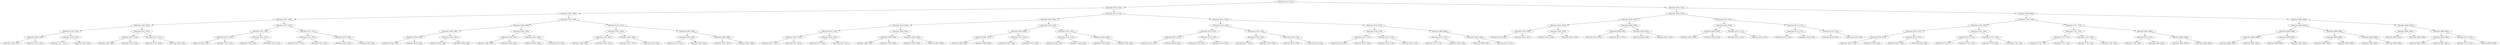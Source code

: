 digraph G{
1703022733 [label="Node{data=[5552, 5552]}"]
1703022733 -> 1824190975
1824190975 [label="Node{data=[2910, 2910]}"]
1824190975 -> 622045373
622045373 [label="Node{data=[1881, 1881]}"]
622045373 -> 872904440
872904440 [label="Node{data=[1819, 1819]}"]
872904440 -> 1106513549
1106513549 [label="Node{data=[1493, 1493]}"]
1106513549 -> 2063215173
2063215173 [label="Node{data=[1160, 1160]}"]
2063215173 -> 1108616167
1108616167 [label="Node{data=[1060, 1060]}"]
1108616167 -> 1303064043
1303064043 [label="Node{data=[1059, 1059]}"]
1108616167 -> 743097013
743097013 [label="Node{data=[1144, 1144]}"]
2063215173 -> 130641275
130641275 [label="Node{data=[1279, 1279]}"]
130641275 -> 1679916414
1679916414 [label="Node{data=[1277, 1277]}"]
130641275 -> 1894895716
1894895716 [label="Node{data=[1459, 1459]}"]
1106513549 -> 181730213
181730213 [label="Node{data=[1815, 1815]}"]
181730213 -> 1178271025
1178271025 [label="Node{data=[1813, 1813]}"]
1178271025 -> 689938949
689938949 [label="Node{data=[1496, 1496]}"]
1178271025 -> 1460872626
1460872626 [label="Node{data=[1814, 1814]}"]
181730213 -> 2050487590
2050487590 [label="Node{data=[1817, 1817]}"]
2050487590 -> 1811242020
1811242020 [label="Node{data=[1816, 1816]}"]
2050487590 -> 1060033749
1060033749 [label="Node{data=[1818, 1818]}"]
872904440 -> 1910392887
1910392887 [label="Node{data=[1873, 1873]}"]
1910392887 -> 881139183
881139183 [label="Node{data=[1823, 1823]}"]
881139183 -> 1968202535
1968202535 [label="Node{data=[1821, 1821]}"]
1968202535 -> 1007786276
1007786276 [label="Node{data=[1820, 1820]}"]
1968202535 -> 1057874273
1057874273 [label="Node{data=[1822, 1822]}"]
881139183 -> 603711754
603711754 [label="Node{data=[1871, 1871]}"]
603711754 -> 1430581001
1430581001 [label="Node{data=[1824, 1824]}"]
603711754 -> 1705804860
1705804860 [label="Node{data=[1872, 1872]}"]
1910392887 -> 905602817
905602817 [label="Node{data=[1877, 1877]}"]
905602817 -> 1228237581
1228237581 [label="Node{data=[1875, 1875]}"]
1228237581 -> 997980549
997980549 [label="Node{data=[1874, 1874]}"]
1228237581 -> 989271986
989271986 [label="Node{data=[1876, 1876]}"]
905602817 -> 1557380482
1557380482 [label="Node{data=[1879, 1879]}"]
1557380482 -> 1046267926
1046267926 [label="Node{data=[1878, 1878]}"]
1557380482 -> 1510975881
1510975881 [label="Node{data=[1880, 1880]}"]
622045373 -> 1489469437
1489469437 [label="Node{data=[1939, 1939]}"]
1489469437 -> 431613642
431613642 [label="Node{data=[1889, 1889]}"]
431613642 -> 1098744211
1098744211 [label="Node{data=[1885, 1885]}"]
1098744211 -> 1721318356
1721318356 [label="Node{data=[1883, 1883]}"]
1721318356 -> 96639085
96639085 [label="Node{data=[1882, 1882]}"]
1721318356 -> 1402708393
1402708393 [label="Node{data=[1884, 1884]}"]
1098744211 -> 2127024976
2127024976 [label="Node{data=[1887, 1887]}"]
2127024976 -> 1362038983
1362038983 [label="Node{data=[1886, 1886]}"]
2127024976 -> 1077930879
1077930879 [label="Node{data=[1888, 1888]}"]
431613642 -> 1319607352
1319607352 [label="Node{data=[1893, 1893]}"]
1319607352 -> 238722031
238722031 [label="Node{data=[1891, 1891]}"]
238722031 -> 666504135
666504135 [label="Node{data=[1890, 1890]}"]
238722031 -> 409036892
409036892 [label="Node{data=[1892, 1892]}"]
1319607352 -> 1783984436
1783984436 [label="Node{data=[1895, 1895]}"]
1783984436 -> 820673138
820673138 [label="Node{data=[1894, 1894]}"]
1783984436 -> 1199156123
1199156123 [label="Node{data=[1931, 1931]}"]
1489469437 -> 1414072480
1414072480 [label="Node{data=[2167, 2167]}"]
1414072480 -> 357830604
357830604 [label="Node{data=[1943, 1943]}"]
357830604 -> 1980681982
1980681982 [label="Node{data=[1941, 1941]}"]
1980681982 -> 2090960599
2090960599 [label="Node{data=[1940, 1940]}"]
1980681982 -> 1622248939
1622248939 [label="Node{data=[1942, 1942]}"]
357830604 -> 1437516894
1437516894 [label="Node{data=[1990, 1990]}"]
1437516894 -> 1431800107
1431800107 [label="Node{data=[1972, 1972]}"]
1437516894 -> 632306280
632306280 [label="Node{data=[2016, 2016]}"]
1414072480 -> 1233266144
1233266144 [label="Node{data=[2869, 2869]}"]
1233266144 -> 1781372090
1781372090 [label="Node{data=[2803, 2803]}"]
1781372090 -> 56251909
56251909 [label="Node{data=[2231, 2231]}"]
1781372090 -> 656232316
656232316 [label="Node{data=[2818, 2818]}"]
1233266144 -> 2145960794
2145960794 [label="Node{data=[2908, 2908]}"]
2145960794 -> 2036727897
2036727897 [label="Node{data=[2907, 2907]}"]
2145960794 -> 677223182
677223182 [label="Node{data=[2909, 2909]}"]
1824190975 -> 1710639062
1710639062 [label="Node{data=[4176, 4176]}"]
1710639062 -> 1547545121
1547545121 [label="Node{data=[3095, 3095]}"]
1547545121 -> 353373495
353373495 [label="Node{data=[2918, 2918]}"]
353373495 -> 1372676464
1372676464 [label="Node{data=[2914, 2914]}"]
1372676464 -> 114185323
114185323 [label="Node{data=[2912, 2912]}"]
114185323 -> 924027441
924027441 [label="Node{data=[2911, 2911]}"]
114185323 -> 587153489
587153489 [label="Node{data=[2913, 2913]}"]
1372676464 -> 2030006175
2030006175 [label="Node{data=[2916, 2916]}"]
2030006175 -> 208011751
208011751 [label="Node{data=[2915, 2915]}"]
2030006175 -> 663703640
663703640 [label="Node{data=[2917, 2917]}"]
353373495 -> 2133483824
2133483824 [label="Node{data=[3084, 3084]}"]
2133483824 -> 2083158749
2083158749 [label="Node{data=[3048, 3048]}"]
2083158749 -> 1090467206
1090467206 [label="Node{data=[2999, 2999]}"]
2083158749 -> 498049105
498049105 [label="Node{data=[3060, 3060]}"]
2133483824 -> 832594229
832594229 [label="Node{data=[3093, 3093]}"]
832594229 -> 519244110
519244110 [label="Node{data=[3092, 3092]}"]
832594229 -> 655969299
655969299 [label="Node{data=[3094, 3094]}"]
1547545121 -> 1205128585
1205128585 [label="Node{data=[3103, 3103]}"]
1205128585 -> 1968153999
1968153999 [label="Node{data=[3099, 3099]}"]
1968153999 -> 1945135889
1945135889 [label="Node{data=[3097, 3097]}"]
1945135889 -> 509921448
509921448 [label="Node{data=[3096, 3096]}"]
1945135889 -> 2134763112
2134763112 [label="Node{data=[3098, 3098]}"]
1968153999 -> 2002147293
2002147293 [label="Node{data=[3101, 3101]}"]
2002147293 -> 118362821
118362821 [label="Node{data=[3100, 3100]}"]
2002147293 -> 1066904324
1066904324 [label="Node{data=[3102, 3102]}"]
1205128585 -> 789120056
789120056 [label="Node{data=[3107, 3107]}"]
789120056 -> 1780762299
1780762299 [label="Node{data=[3105, 3105]}"]
1780762299 -> 491514112
491514112 [label="Node{data=[3104, 3104]}"]
1780762299 -> 520535590
520535590 [label="Node{data=[3106, 3106]}"]
789120056 -> 2026459450
2026459450 [label="Node{data=[3444, 3444]}"]
2026459450 -> 814792966
814792966 [label="Node{data=[3358, 3358]}"]
2026459450 -> 1917926909
1917926909 [label="Node{data=[3566, 3566]}"]
1710639062 -> 1485589023
1485589023 [label="Node{data=[4745, 4745]}"]
1485589023 -> 1786675381
1786675381 [label="Node{data=[4706, 4706]}"]
1786675381 -> 1557197837
1557197837 [label="Node{data=[4702, 4702]}"]
1557197837 -> 664110271
664110271 [label="Node{data=[4673, 4673]}"]
664110271 -> 494137056
494137056 [label="Node{data=[4218, 4218]}"]
664110271 -> 51822291
51822291 [label="Node{data=[4674, 4674]}"]
1557197837 -> 1480413728
1480413728 [label="Node{data=[4704, 4704]}"]
1480413728 -> 1392940516
1392940516 [label="Node{data=[4703, 4703]}"]
1480413728 -> 1367369098
1367369098 [label="Node{data=[4705, 4705]}"]
1786675381 -> 1742121295
1742121295 [label="Node{data=[4739, 4739]}"]
1742121295 -> 1439189959
1439189959 [label="Node{data=[4708, 4708]}"]
1439189959 -> 847666479
847666479 [label="Node{data=[4707, 4707]}"]
1439189959 -> 1618531008
1618531008 [label="Node{data=[4709, 4709]}"]
1742121295 -> 850821969
850821969 [label="Node{data=[4743, 4743]}"]
850821969 -> 624390323
624390323 [label="Node{data=[4742, 4742]}"]
850821969 -> 634924575
634924575 [label="Node{data=[4744, 4744]}"]
1485589023 -> 51386038
51386038 [label="Node{data=[4753, 4753]}"]
51386038 -> 96121230
96121230 [label="Node{data=[4749, 4749]}"]
96121230 -> 454486882
454486882 [label="Node{data=[4747, 4747]}"]
454486882 -> 2136643273
2136643273 [label="Node{data=[4746, 4746]}"]
454486882 -> 2088536626
2088536626 [label="Node{data=[4748, 4748]}"]
96121230 -> 748319474
748319474 [label="Node{data=[4751, 4751]}"]
748319474 -> 8114680
8114680 [label="Node{data=[4750, 4750]}"]
748319474 -> 733799392
733799392 [label="Node{data=[4752, 4752]}"]
51386038 -> 856281535
856281535 [label="Node{data=[4899, 4899]}"]
856281535 -> 1283139790
1283139790 [label="Node{data=[4774, 4774]}"]
1283139790 -> 307352744
307352744 [label="Node{data=[4773, 4773]}"]
1283139790 -> 1581160161
1581160161 [label="Node{data=[4788, 4788]}"]
856281535 -> 591863984
591863984 [label="Node{data=[5462, 5462]}"]
591863984 -> 913260878
913260878 [label="Node{data=[4940, 4940]}"]
591863984 -> 705111999
705111999 [label="Node{data=[5527, 5527]}"]
1703022733 -> 10757504
10757504 [label="Node{data=[6761, 6761]}"]
10757504 -> 452777860
452777860 [label="Node{data=[6202, 6202]}"]
452777860 -> 1456836772
1456836772 [label="Node{data=[6194, 6194]}"]
1456836772 -> 1165782814
1165782814 [label="Node{data=[6018, 6018]}"]
1165782814 -> 1683343892
1683343892 [label="Node{data=[5594, 5594]}"]
1683343892 -> 409559533
409559533 [label="Node{data=[5558, 5558]}"]
1683343892 -> 1648595700
1648595700 [label="Node{data=[5931, 5931]}"]
1165782814 -> 1155601725
1155601725 [label="Node{data=[6192, 6192]}"]
1155601725 -> 246313695
246313695 [label="Node{data=[6165, 6165]}"]
1155601725 -> 1562057966
1562057966 [label="Node{data=[6193, 6193]}"]
1456836772 -> 590471563
590471563 [label="Node{data=[6198, 6198]}"]
590471563 -> 1865764909
1865764909 [label="Node{data=[6196, 6196]}"]
1865764909 -> 309391262
309391262 [label="Node{data=[6195, 6195]}"]
1865764909 -> 394886482
394886482 [label="Node{data=[6197, 6197]}"]
590471563 -> 991493009
991493009 [label="Node{data=[6200, 6200]}"]
991493009 -> 2120835303
2120835303 [label="Node{data=[6199, 6199]}"]
991493009 -> 1810922667
1810922667 [label="Node{data=[6201, 6201]}"]
452777860 -> 936374122
936374122 [label="Node{data=[6753, 6753]}"]
936374122 -> 1266110065
1266110065 [label="Node{data=[6206, 6206]}"]
1266110065 -> 2116837792
2116837792 [label="Node{data=[6204, 6204]}"]
2116837792 -> 374427626
374427626 [label="Node{data=[6203, 6203]}"]
2116837792 -> 1580029685
1580029685 [label="Node{data=[6205, 6205]}"]
1266110065 -> 794337159
794337159 [label="Node{data=[6751, 6751]}"]
794337159 -> 853858989
853858989 [label="Node{data=[6716, 6716]}"]
794337159 -> 785841412
785841412 [label="Node{data=[6752, 6752]}"]
936374122 -> 444107989
444107989 [label="Node{data=[6757, 6757]}"]
444107989 -> 1899470010
1899470010 [label="Node{data=[6755, 6755]}"]
1899470010 -> 1704071555
1704071555 [label="Node{data=[6754, 6754]}"]
1899470010 -> 2092297960
2092297960 [label="Node{data=[6756, 6756]}"]
444107989 -> 586533775
586533775 [label="Node{data=[6759, 6759]}"]
586533775 -> 1877623079
1877623079 [label="Node{data=[6758, 6758]}"]
586533775 -> 444685136
444685136 [label="Node{data=[6760, 6760]}"]
10757504 -> 1225798726
1225798726 [label="Node{data=[8884, 8884]}"]
1225798726 -> 1169499992
1169499992 [label="Node{data=[7789, 7789]}"]
1169499992 -> 2020324784
2020324784 [label="Node{data=[6769, 6769]}"]
2020324784 -> 1746942518
1746942518 [label="Node{data=[6765, 6765]}"]
1746942518 -> 542802288
542802288 [label="Node{data=[6763, 6763]}"]
542802288 -> 1278868932
1278868932 [label="Node{data=[6762, 6762]}"]
542802288 -> 1775896518
1775896518 [label="Node{data=[6764, 6764]}"]
1746942518 -> 4354369
4354369 [label="Node{data=[6767, 6767]}"]
4354369 -> 1952915768
1952915768 [label="Node{data=[6766, 6766]}"]
4354369 -> 1999840685
1999840685 [label="Node{data=[6768, 6768]}"]
2020324784 -> 1315891386
1315891386 [label="Node{data=[7639, 7639]}"]
1315891386 -> 1572163663
1572163663 [label="Node{data=[6771, 6771]}"]
1572163663 -> 278320160
278320160 [label="Node{data=[6770, 6770]}"]
1572163663 -> 2129036754
2129036754 [label="Node{data=[7553, 7553]}"]
1315891386 -> 1207212428
1207212428 [label="Node{data=[7787, 7787]}"]
1207212428 -> 808750613
808750613 [label="Node{data=[7660, 7660]}"]
1207212428 -> 379943911
379943911 [label="Node{data=[7788, 7788]}"]
1169499992 -> 1546102004
1546102004 [label="Node{data=[7797, 7797]}"]
1546102004 -> 1073507845
1073507845 [label="Node{data=[7793, 7793]}"]
1073507845 -> 732699593
732699593 [label="Node{data=[7791, 7791]}"]
732699593 -> 384513816
384513816 [label="Node{data=[7790, 7790]}"]
732699593 -> 2005541173
2005541173 [label="Node{data=[7792, 7792]}"]
1073507845 -> 727381383
727381383 [label="Node{data=[7795, 7795]}"]
727381383 -> 1625538934
1625538934 [label="Node{data=[7794, 7794]}"]
727381383 -> 796879237
796879237 [label="Node{data=[7796, 7796]}"]
1546102004 -> 156923606
156923606 [label="Node{data=[8880, 8880]}"]
156923606 -> 1976585399
1976585399 [label="Node{data=[8132, 8132]}"]
1976585399 -> 189192970
189192970 [label="Node{data=[7798, 7798]}"]
1976585399 -> 1596041382
1596041382 [label="Node{data=[8844, 8844]}"]
156923606 -> 85428562
85428562 [label="Node{data=[8882, 8882]}"]
85428562 -> 1918228659
1918228659 [label="Node{data=[8881, 8881]}"]
85428562 -> 1341571960
1341571960 [label="Node{data=[8883, 8883]}"]
1225798726 -> 499136184
499136184 [label="Node{data=[8900, 8900]}"]
499136184 -> 614756683
614756683 [label="Node{data=[8892, 8892]}"]
614756683 -> 2028512556
2028512556 [label="Node{data=[8888, 8888]}"]
2028512556 -> 33313866
33313866 [label="Node{data=[8886, 8886]}"]
33313866 -> 496359227
496359227 [label="Node{data=[8885, 8885]}"]
33313866 -> 448582635
448582635 [label="Node{data=[8887, 8887]}"]
2028512556 -> 666948693
666948693 [label="Node{data=[8890, 8890]}"]
666948693 -> 1149082339
1149082339 [label="Node{data=[8889, 8889]}"]
666948693 -> 2011345240
2011345240 [label="Node{data=[8891, 8891]}"]
614756683 -> 188549060
188549060 [label="Node{data=[8896, 8896]}"]
188549060 -> 721295498
721295498 [label="Node{data=[8894, 8894]}"]
721295498 -> 50079156
50079156 [label="Node{data=[8893, 8893]}"]
721295498 -> 1618361538
1618361538 [label="Node{data=[8895, 8895]}"]
188549060 -> 60163119
60163119 [label="Node{data=[8898, 8898]}"]
60163119 -> 1509324447
1509324447 [label="Node{data=[8897, 8897]}"]
60163119 -> 985934224
985934224 [label="Node{data=[8899, 8899]}"]
499136184 -> 1795523110
1795523110 [label="Node{data=[8904, 8904]}"]
1795523110 -> 1476482069
1476482069 [label="Node{data=[8902, 8902]}"]
1476482069 -> 849974020
849974020 [label="Node{data=[8901, 8901]}"]
1476482069 -> 700097640
700097640 [label="Node{data=[8903, 8903]}"]
1795523110 -> 1852377035
1852377035 [label="Node{data=[9684, 9684]}"]
1852377035 -> 1016743919
1016743919 [label="Node{data=[8906, 8906]}"]
1016743919 -> 1112920779
1112920779 [label="Node{data=[8905, 8905]}"]
1016743919 -> 1043375885
1043375885 [label="Node{data=[8907, 8907]}"]
1852377035 -> 415348831
415348831 [label="Node{data=[9774, 9774]}"]
415348831 -> 1980375447
1980375447 [label="Node{data=[9751, 9751]}"]
415348831 -> 438658583
438658583 [label="Node{data=[9809, 9809]}"]
}